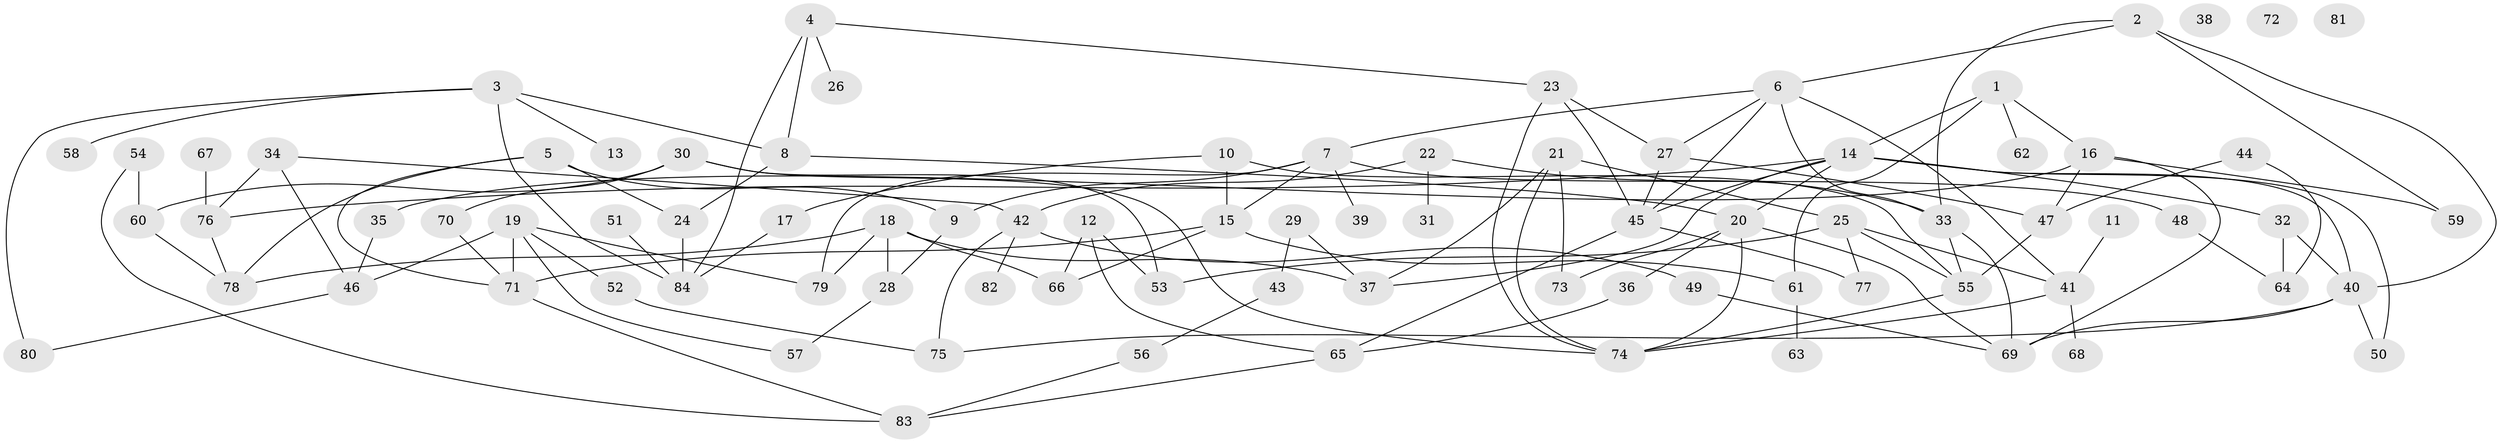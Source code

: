 // coarse degree distribution, {6: 0.13043478260869565, 5: 0.17391304347826086, 4: 0.21739130434782608, 3: 0.21739130434782608, 2: 0.08695652173913043, 8: 0.08695652173913043, 7: 0.043478260869565216, 12: 0.043478260869565216}
// Generated by graph-tools (version 1.1) at 2025/35/03/04/25 23:35:47]
// undirected, 84 vertices, 133 edges
graph export_dot {
  node [color=gray90,style=filled];
  1;
  2;
  3;
  4;
  5;
  6;
  7;
  8;
  9;
  10;
  11;
  12;
  13;
  14;
  15;
  16;
  17;
  18;
  19;
  20;
  21;
  22;
  23;
  24;
  25;
  26;
  27;
  28;
  29;
  30;
  31;
  32;
  33;
  34;
  35;
  36;
  37;
  38;
  39;
  40;
  41;
  42;
  43;
  44;
  45;
  46;
  47;
  48;
  49;
  50;
  51;
  52;
  53;
  54;
  55;
  56;
  57;
  58;
  59;
  60;
  61;
  62;
  63;
  64;
  65;
  66;
  67;
  68;
  69;
  70;
  71;
  72;
  73;
  74;
  75;
  76;
  77;
  78;
  79;
  80;
  81;
  82;
  83;
  84;
  1 -- 14;
  1 -- 16;
  1 -- 61;
  1 -- 62;
  2 -- 6;
  2 -- 33;
  2 -- 40;
  2 -- 59;
  3 -- 8;
  3 -- 13;
  3 -- 58;
  3 -- 80;
  3 -- 84;
  4 -- 8;
  4 -- 23;
  4 -- 26;
  4 -- 84;
  5 -- 9;
  5 -- 24;
  5 -- 71;
  5 -- 78;
  6 -- 7;
  6 -- 27;
  6 -- 33;
  6 -- 41;
  6 -- 45;
  7 -- 9;
  7 -- 15;
  7 -- 39;
  7 -- 48;
  7 -- 79;
  8 -- 20;
  8 -- 24;
  9 -- 28;
  10 -- 15;
  10 -- 17;
  10 -- 55;
  11 -- 41;
  12 -- 53;
  12 -- 65;
  12 -- 66;
  14 -- 20;
  14 -- 32;
  14 -- 37;
  14 -- 40;
  14 -- 45;
  14 -- 50;
  14 -- 76;
  15 -- 61;
  15 -- 66;
  15 -- 71;
  16 -- 35;
  16 -- 47;
  16 -- 59;
  16 -- 69;
  17 -- 84;
  18 -- 28;
  18 -- 37;
  18 -- 66;
  18 -- 78;
  18 -- 79;
  19 -- 46;
  19 -- 52;
  19 -- 57;
  19 -- 71;
  19 -- 79;
  20 -- 36;
  20 -- 69;
  20 -- 73;
  20 -- 74;
  21 -- 25;
  21 -- 37;
  21 -- 73;
  21 -- 74;
  22 -- 31;
  22 -- 33;
  22 -- 42;
  23 -- 27;
  23 -- 45;
  23 -- 74;
  24 -- 84;
  25 -- 41;
  25 -- 53;
  25 -- 55;
  25 -- 77;
  27 -- 45;
  27 -- 47;
  28 -- 57;
  29 -- 37;
  29 -- 43;
  30 -- 53;
  30 -- 60;
  30 -- 70;
  30 -- 74;
  32 -- 40;
  32 -- 64;
  33 -- 55;
  33 -- 69;
  34 -- 42;
  34 -- 46;
  34 -- 76;
  35 -- 46;
  36 -- 65;
  40 -- 50;
  40 -- 69;
  40 -- 75;
  41 -- 68;
  41 -- 74;
  42 -- 49;
  42 -- 75;
  42 -- 82;
  43 -- 56;
  44 -- 47;
  44 -- 64;
  45 -- 65;
  45 -- 77;
  46 -- 80;
  47 -- 55;
  48 -- 64;
  49 -- 69;
  51 -- 84;
  52 -- 75;
  54 -- 60;
  54 -- 83;
  55 -- 74;
  56 -- 83;
  60 -- 78;
  61 -- 63;
  65 -- 83;
  67 -- 76;
  70 -- 71;
  71 -- 83;
  76 -- 78;
}

